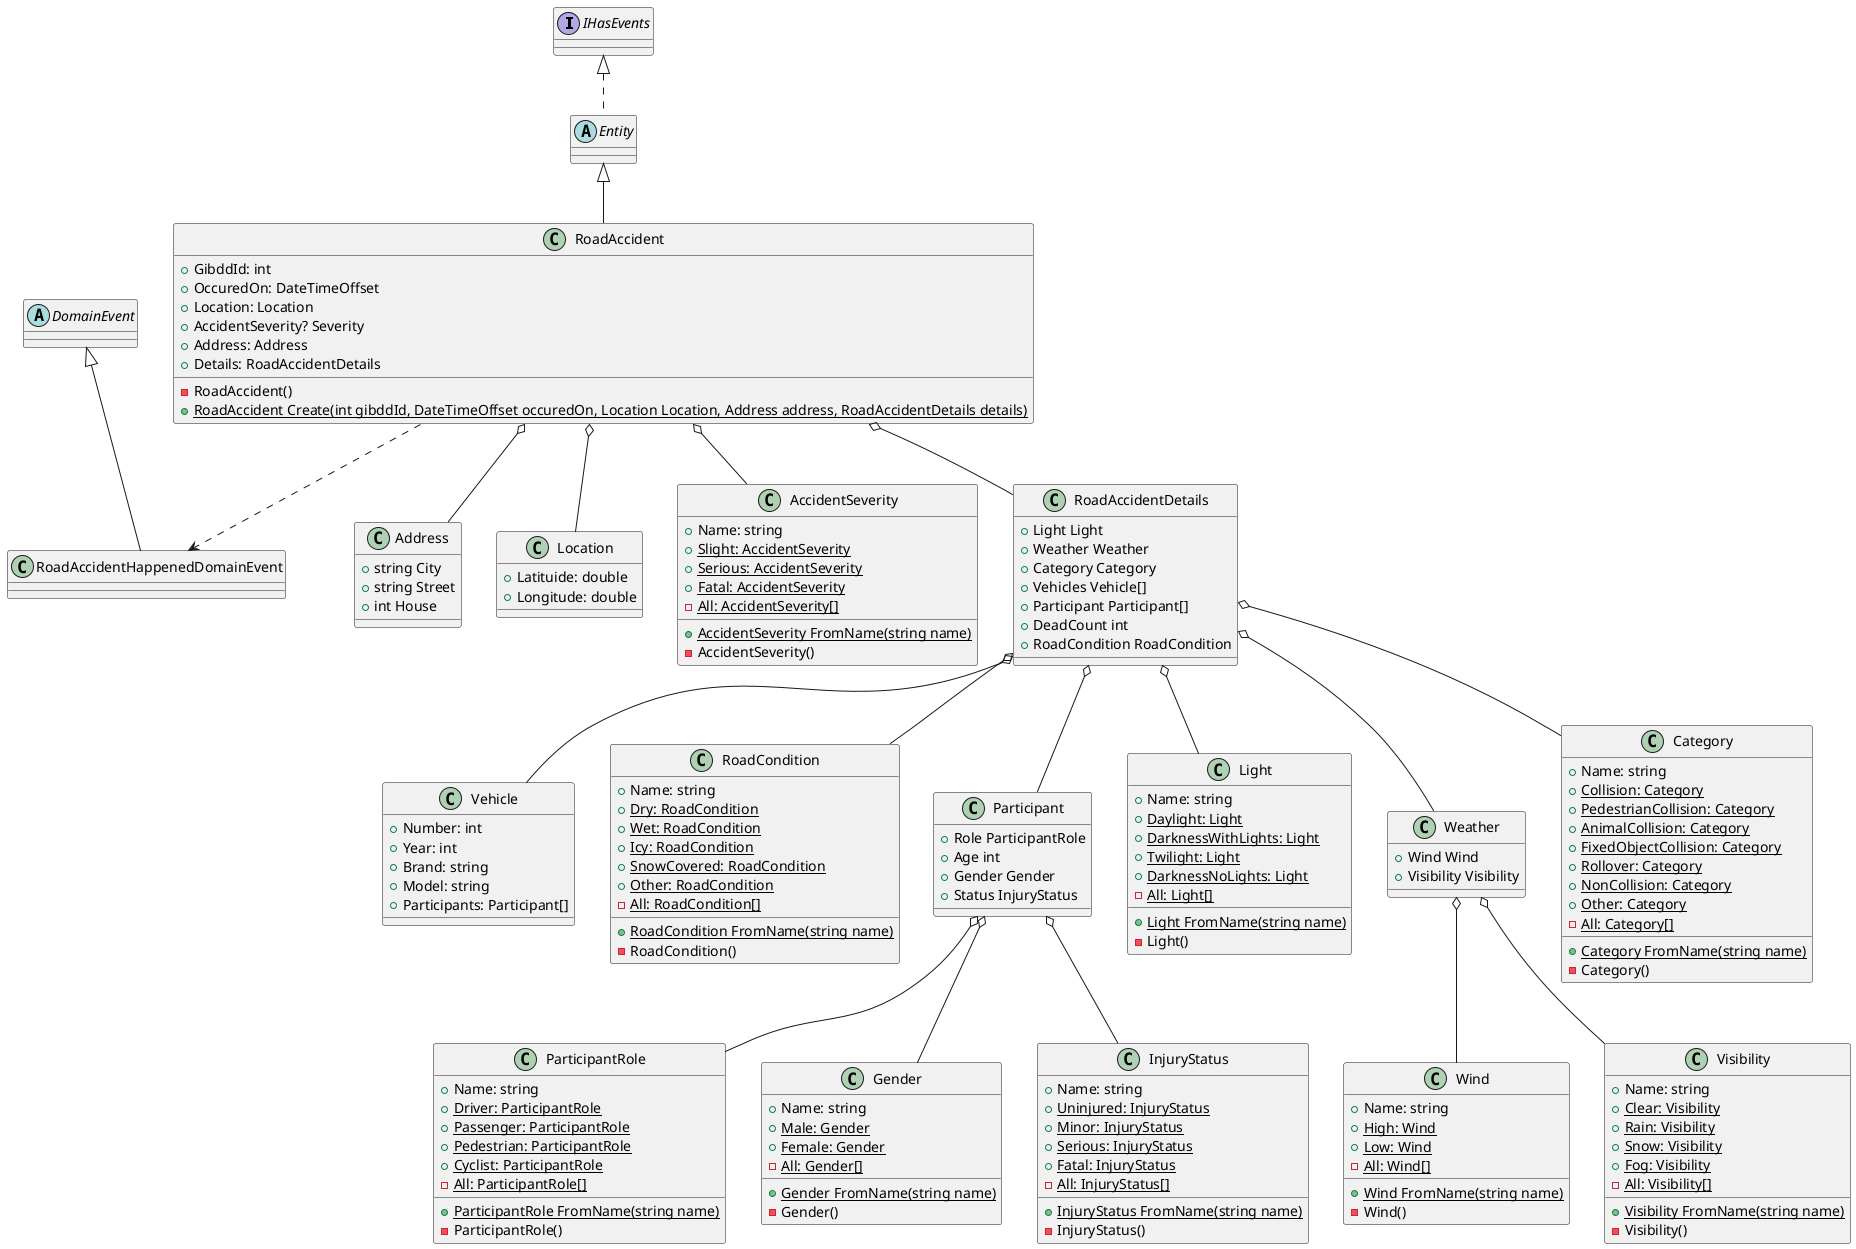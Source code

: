 @startuml road-accidents

' Base
    interface IHasEvents
    abstract class DomainEvent
    abstract class Entity implements IHasEvents

' RoadAccident
    class RoadAccident extends Entity {
        +GibddId: int
        +OccuredOn: DateTimeOffset
        +Location: Location
        +AccidentSeverity? Severity
        +Address: Address
        +Details: RoadAccidentDetails
        -RoadAccident()
        +{static} RoadAccident Create(int gibddId, DateTimeOffset occuredOn, Location Location, Address address, RoadAccidentDetails details)
    }

    class RoadAccidentHappenedDomainEvent extends DomainEvent

    class Address {
        +string City
        +string Street
        +int House
    }

    class Location {
        +Latituide: double
        +Longitude: double
    }

    class AccidentSeverity {
        +Name: string
        +{static} Slight: AccidentSeverity 
        +{static} Serious: AccidentSeverity 
        +{static} Fatal: AccidentSeverity 
        -{static} All: AccidentSeverity[] 
        +{static} AccidentSeverity FromName(string name)
        -AccidentSeverity()
    }

    class RoadAccidentDetails {
        +Light Light
        +Weather Weather
        +Category Category
        +Vehicles Vehicle[]
        +Participant Participant[]
        +DeadCount int
        +RoadCondition RoadCondition
    }

    class Vehicle {
        +Number: int
        +Year: int
        +Brand: string
        +Model: string
        +Participants: Participant[]
    }

    class RoadCondition {
        +Name: string
        +{static} Dry: RoadCondition
        +{static} Wet: RoadCondition 
        +{static} Icy: RoadCondition 
        +{static} SnowCovered: RoadCondition 
        +{static} Other: RoadCondition 
        -{static} All: RoadCondition[]
        +{static} RoadCondition FromName(string name)
        -RoadCondition()
    }

    class Participant {
        +Role ParticipantRole
        +Age int
        +Gender Gender
        +Status InjuryStatus
    }

    class ParticipantRole {
        +Name: string
        +{static} Driver: ParticipantRole
        +{static} Passenger: ParticipantRole 
        +{static} Pedestrian: ParticipantRole 
        +{static} Cyclist: ParticipantRole 
        -{static} All: ParticipantRole[]
        +{static} ParticipantRole FromName(string name)
        -ParticipantRole()
    }

    class Gender {
        +Name: string
        +{static} Male: Gender
        +{static} Female: Gender 
        -{static} All: Gender[]
        +{static} Gender FromName(string name)
        -Gender()
    }

    class InjuryStatus {
        +Name: string
        +{static} Uninjured: InjuryStatus
        +{static} Minor: InjuryStatus 
        +{static} Serious: InjuryStatus 
        +{static} Fatal: InjuryStatus 
        -{static} All: InjuryStatus[]
        +{static} InjuryStatus FromName(string name)
        -InjuryStatus()
    }

    class Light {
        +Name: string
        +{static} Daylight: Light
        +{static} DarknessWithLights: Light 
        +{static} Twilight: Light 
        +{static} DarknessNoLights: Light 
        -{static} All: Light[]
        +{static} Light FromName(string name)
        -Light()
    }

    class Weather {
        +Wind Wind
        +Visibility Visibility
    }

    class Wind {
        +Name: string
        +{static} High: Wind
        +{static} Low: Wind 
        -{static} All: Wind[]
        +{static} Wind FromName(string name)
        -Wind()
    }

    class Visibility {
        +Name: string
        +{static} Clear: Visibility 
        +{static} Rain: Visibility 
        +{static} Snow: Visibility 
        +{static} Fog: Visibility 
        -{static} All: Visibility[] 
        +{static} Visibility FromName(string name)
        -Visibility()
    }

    class Category {
        +Name: string
        +{static} Collision: Category 
        +{static} PedestrianCollision: Category 
        +{static} AnimalCollision: Category 
        +{static} FixedObjectCollision: Category 
        +{static} Rollover: Category 
        +{static} NonCollision: Category 
        +{static} Other: Category 
        -{static} All: Category[] 
        +{static} Category FromName(string name)
        -Category()
    }

    RoadAccident ..> RoadAccidentHappenedDomainEvent
    RoadAccident o-- AccidentSeverity
    RoadAccident o-- Location
    RoadAccident o-- Address
    RoadAccident o-- RoadAccidentDetails

    RoadAccidentDetails o-- Light
    RoadAccidentDetails o-- Weather
    RoadAccidentDetails o-- Category
    RoadAccidentDetails o-- Vehicle
    RoadAccidentDetails o-- Participant
    RoadAccidentDetails o-- RoadCondition

    Weather o-- Wind
    Weather o-- Visibility

    Participant o-- Gender
    Participant o-- InjuryStatus
    Participant o-- ParticipantRole

@enduml